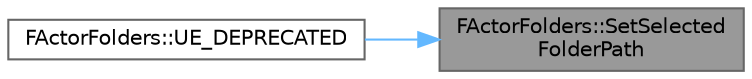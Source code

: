 digraph "FActorFolders::SetSelectedFolderPath"
{
 // INTERACTIVE_SVG=YES
 // LATEX_PDF_SIZE
  bgcolor="transparent";
  edge [fontname=Helvetica,fontsize=10,labelfontname=Helvetica,labelfontsize=10];
  node [fontname=Helvetica,fontsize=10,shape=box,height=0.2,width=0.4];
  rankdir="RL";
  Node1 [id="Node000001",label="FActorFolders::SetSelected\lFolderPath",height=0.2,width=0.4,color="gray40", fillcolor="grey60", style="filled", fontcolor="black",tooltip="Sets the folder path for all the selected actors."];
  Node1 -> Node2 [id="edge1_Node000001_Node000002",dir="back",color="steelblue1",style="solid",tooltip=" "];
  Node2 [id="Node000002",label="FActorFolders::UE_DEPRECATED",height=0.2,width=0.4,color="grey40", fillcolor="white", style="filled",URL="$df/d33/structFActorFolders.html#a627418965914228b5a3876399583ddc6",tooltip=" "];
}
